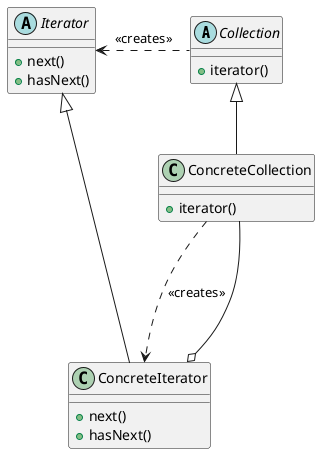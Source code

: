 @startuml

abstract class Collection {
    + iterator()
}
abstract class Iterator {
    + next()
    + hasNext()
}

class ConcreteCollection extends Collection {
    + iterator()
}

class ConcreteIterator extends Iterator {
    + next()
    + hasNext()
}

Collection .left.> Iterator : <<creates>>
ConcreteCollection .down..> ConcreteIterator : <<creates>>
ConcreteIterator o-down- ConcreteCollection
@enduml
